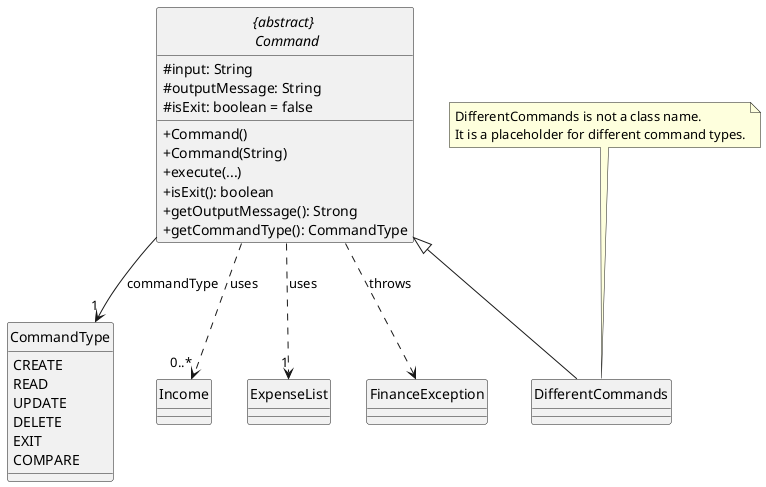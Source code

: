 @startuml
'https://plantuml.com/class-diagram
hide circle
skinparam classAttributeIconSize 0
abstract class "{abstract} \n Command" {
    #input: String
    #outputMessage: String
    #isExit: boolean = false
    +Command()
    +Command(String)
    +execute(...)
    +isExit(): boolean
    +getOutputMessage(): Strong
    +getCommandType(): CommandType
}
class DifferentCommands
enum CommandType {
CREATE
READ
UPDATE
DELETE
EXIT
COMPARE
}

' Define the other classes
class Income
class ExpenseList

class FinanceException
DifferentCommands -up-|> "{abstract} \n Command"
"{abstract} \n Command" ..> "0..*" Income:  uses
"{abstract} \n Command" ..> "1" ExpenseList: uses
"{abstract} \n Command" --> "1" CommandType: commandType
"{abstract} \n Command" ..> FinanceException: throws

' Add a note for clarification
note top of DifferentCommands
  DifferentCommands is not a class name.
  It is a placeholder for different command types.
end note

@enduml